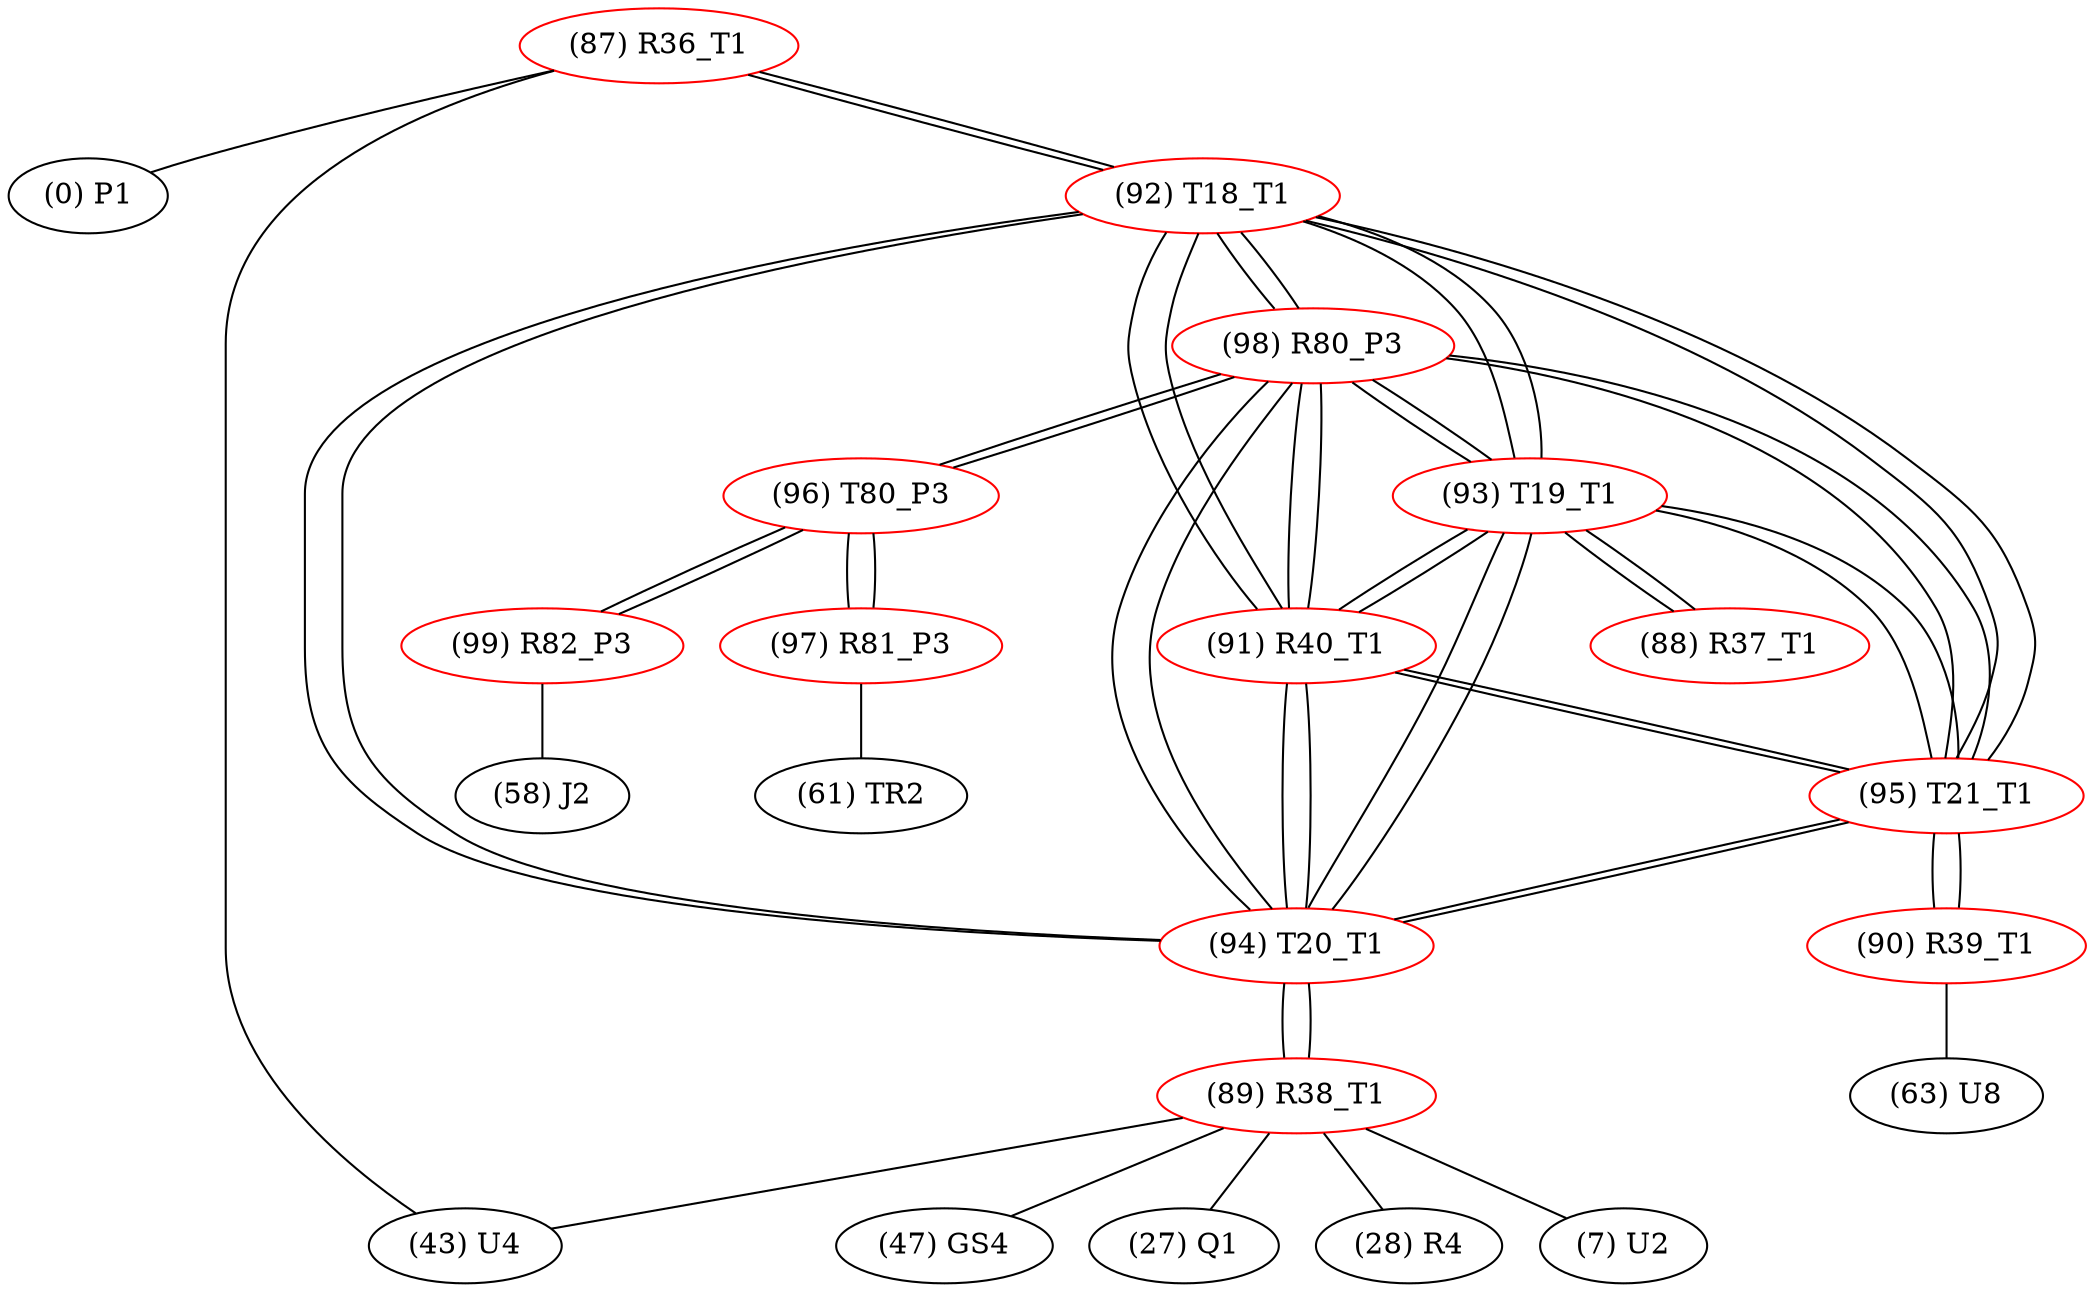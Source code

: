 graph {
	87 [label="(87) R36_T1" color=red]
	0 [label="(0) P1"]
	43 [label="(43) U4"]
	92 [label="(92) T18_T1"]
	88 [label="(88) R37_T1" color=red]
	93 [label="(93) T19_T1"]
	89 [label="(89) R38_T1" color=red]
	27 [label="(27) Q1"]
	28 [label="(28) R4"]
	7 [label="(7) U2"]
	43 [label="(43) U4"]
	47 [label="(47) GS4"]
	94 [label="(94) T20_T1"]
	90 [label="(90) R39_T1" color=red]
	63 [label="(63) U8"]
	95 [label="(95) T21_T1"]
	91 [label="(91) R40_T1" color=red]
	98 [label="(98) R80_P3"]
	92 [label="(92) T18_T1"]
	95 [label="(95) T21_T1"]
	94 [label="(94) T20_T1"]
	93 [label="(93) T19_T1"]
	92 [label="(92) T18_T1" color=red]
	87 [label="(87) R36_T1"]
	98 [label="(98) R80_P3"]
	95 [label="(95) T21_T1"]
	94 [label="(94) T20_T1"]
	93 [label="(93) T19_T1"]
	91 [label="(91) R40_T1"]
	93 [label="(93) T19_T1" color=red]
	88 [label="(88) R37_T1"]
	98 [label="(98) R80_P3"]
	92 [label="(92) T18_T1"]
	95 [label="(95) T21_T1"]
	94 [label="(94) T20_T1"]
	91 [label="(91) R40_T1"]
	94 [label="(94) T20_T1" color=red]
	89 [label="(89) R38_T1"]
	98 [label="(98) R80_P3"]
	92 [label="(92) T18_T1"]
	95 [label="(95) T21_T1"]
	93 [label="(93) T19_T1"]
	91 [label="(91) R40_T1"]
	95 [label="(95) T21_T1" color=red]
	90 [label="(90) R39_T1"]
	98 [label="(98) R80_P3"]
	92 [label="(92) T18_T1"]
	94 [label="(94) T20_T1"]
	93 [label="(93) T19_T1"]
	91 [label="(91) R40_T1"]
	96 [label="(96) T80_P3" color=red]
	97 [label="(97) R81_P3"]
	99 [label="(99) R82_P3"]
	98 [label="(98) R80_P3"]
	97 [label="(97) R81_P3" color=red]
	61 [label="(61) TR2"]
	96 [label="(96) T80_P3"]
	98 [label="(98) R80_P3" color=red]
	92 [label="(92) T18_T1"]
	95 [label="(95) T21_T1"]
	94 [label="(94) T20_T1"]
	93 [label="(93) T19_T1"]
	91 [label="(91) R40_T1"]
	96 [label="(96) T80_P3"]
	99 [label="(99) R82_P3" color=red]
	58 [label="(58) J2"]
	96 [label="(96) T80_P3"]
	87 -- 0
	87 -- 43
	87 -- 92
	88 -- 93
	89 -- 27
	89 -- 28
	89 -- 7
	89 -- 43
	89 -- 47
	89 -- 94
	90 -- 63
	90 -- 95
	91 -- 98
	91 -- 92
	91 -- 95
	91 -- 94
	91 -- 93
	92 -- 87
	92 -- 98
	92 -- 95
	92 -- 94
	92 -- 93
	92 -- 91
	93 -- 88
	93 -- 98
	93 -- 92
	93 -- 95
	93 -- 94
	93 -- 91
	94 -- 89
	94 -- 98
	94 -- 92
	94 -- 95
	94 -- 93
	94 -- 91
	95 -- 90
	95 -- 98
	95 -- 92
	95 -- 94
	95 -- 93
	95 -- 91
	96 -- 97
	96 -- 99
	96 -- 98
	97 -- 61
	97 -- 96
	98 -- 92
	98 -- 95
	98 -- 94
	98 -- 93
	98 -- 91
	98 -- 96
	99 -- 58
	99 -- 96
}